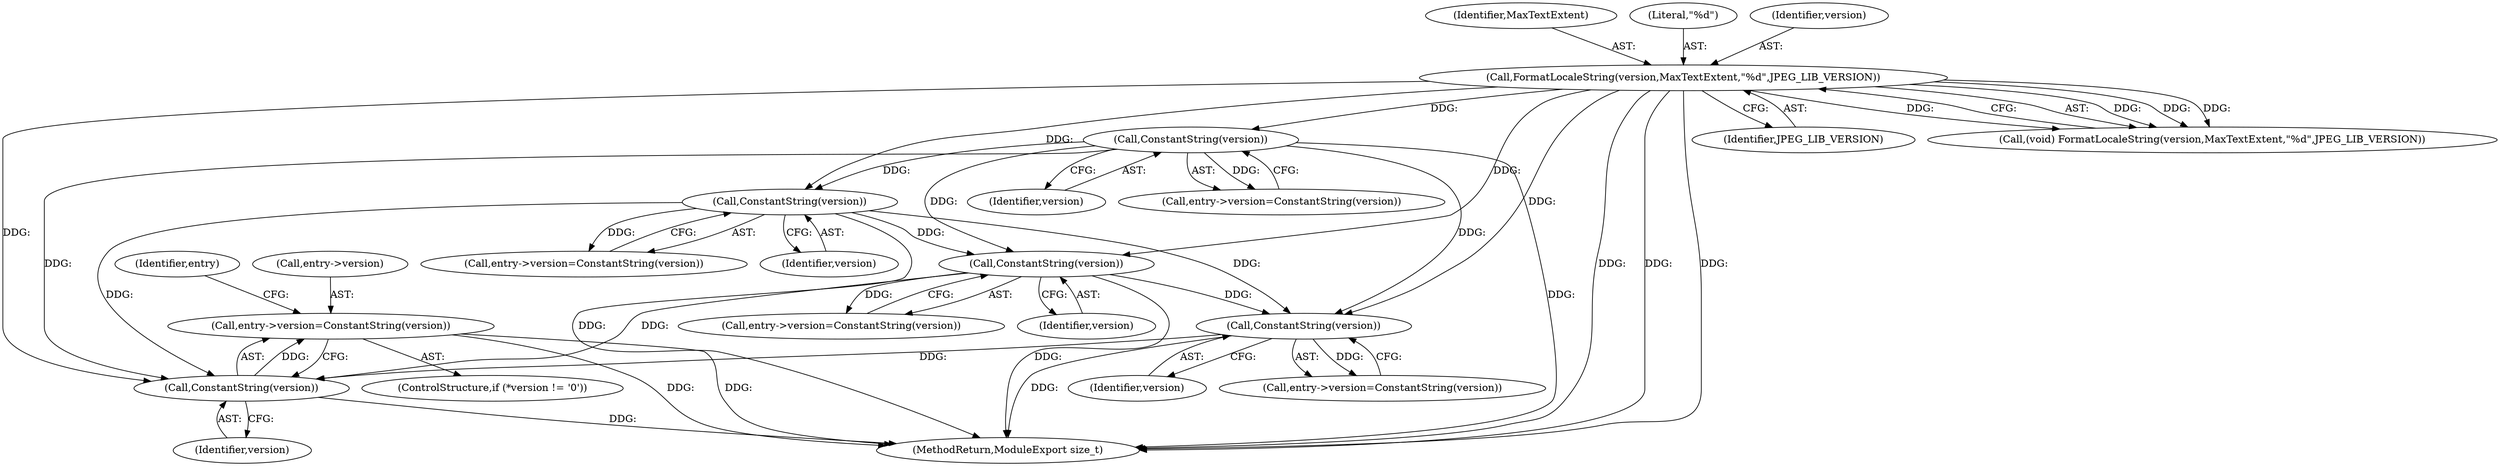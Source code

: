digraph "0_ImageMagick_948356eec65aea91995d4b7cc487d197d2c5f602_0@pointer" {
"1000442" [label="(Call,entry->version=ConstantString(version))"];
"1000446" [label="(Call,ConstantString(version))"];
"1000314" [label="(Call,ConstantString(version))"];
"1000175" [label="(Call,ConstantString(version))"];
"1000115" [label="(Call,FormatLocaleString(version,MaxTextExtent,\"%d\",JPEG_LIB_VERSION))"];
"1000248" [label="(Call,ConstantString(version))"];
"1000380" [label="(Call,ConstantString(version))"];
"1000381" [label="(Identifier,version)"];
"1000175" [label="(Call,ConstantString(version))"];
"1000244" [label="(Call,entry->version=ConstantString(version))"];
"1000249" [label="(Identifier,version)"];
"1000117" [label="(Identifier,MaxTextExtent)"];
"1000119" [label="(Identifier,JPEG_LIB_VERSION)"];
"1000314" [label="(Call,ConstantString(version))"];
"1000315" [label="(Identifier,version)"];
"1000443" [label="(Call,entry->version)"];
"1000115" [label="(Call,FormatLocaleString(version,MaxTextExtent,\"%d\",JPEG_LIB_VERSION))"];
"1000118" [label="(Literal,\"%d\")"];
"1000466" [label="(MethodReturn,ModuleExport size_t)"];
"1000176" [label="(Identifier,version)"];
"1000447" [label="(Identifier,version)"];
"1000113" [label="(Call,(void) FormatLocaleString(version,MaxTextExtent,\"%d\",JPEG_LIB_VERSION))"];
"1000310" [label="(Call,entry->version=ConstantString(version))"];
"1000442" [label="(Call,entry->version=ConstantString(version))"];
"1000376" [label="(Call,entry->version=ConstantString(version))"];
"1000450" [label="(Identifier,entry)"];
"1000437" [label="(ControlStructure,if (*version != '\0'))"];
"1000116" [label="(Identifier,version)"];
"1000248" [label="(Call,ConstantString(version))"];
"1000171" [label="(Call,entry->version=ConstantString(version))"];
"1000380" [label="(Call,ConstantString(version))"];
"1000446" [label="(Call,ConstantString(version))"];
"1000442" -> "1000437"  [label="AST: "];
"1000442" -> "1000446"  [label="CFG: "];
"1000443" -> "1000442"  [label="AST: "];
"1000446" -> "1000442"  [label="AST: "];
"1000450" -> "1000442"  [label="CFG: "];
"1000442" -> "1000466"  [label="DDG: "];
"1000442" -> "1000466"  [label="DDG: "];
"1000446" -> "1000442"  [label="DDG: "];
"1000446" -> "1000447"  [label="CFG: "];
"1000447" -> "1000446"  [label="AST: "];
"1000446" -> "1000466"  [label="DDG: "];
"1000314" -> "1000446"  [label="DDG: "];
"1000175" -> "1000446"  [label="DDG: "];
"1000248" -> "1000446"  [label="DDG: "];
"1000380" -> "1000446"  [label="DDG: "];
"1000115" -> "1000446"  [label="DDG: "];
"1000314" -> "1000310"  [label="AST: "];
"1000314" -> "1000315"  [label="CFG: "];
"1000315" -> "1000314"  [label="AST: "];
"1000310" -> "1000314"  [label="CFG: "];
"1000314" -> "1000466"  [label="DDG: "];
"1000314" -> "1000310"  [label="DDG: "];
"1000175" -> "1000314"  [label="DDG: "];
"1000115" -> "1000314"  [label="DDG: "];
"1000248" -> "1000314"  [label="DDG: "];
"1000314" -> "1000380"  [label="DDG: "];
"1000175" -> "1000171"  [label="AST: "];
"1000175" -> "1000176"  [label="CFG: "];
"1000176" -> "1000175"  [label="AST: "];
"1000171" -> "1000175"  [label="CFG: "];
"1000175" -> "1000466"  [label="DDG: "];
"1000175" -> "1000171"  [label="DDG: "];
"1000115" -> "1000175"  [label="DDG: "];
"1000175" -> "1000248"  [label="DDG: "];
"1000175" -> "1000380"  [label="DDG: "];
"1000115" -> "1000113"  [label="AST: "];
"1000115" -> "1000119"  [label="CFG: "];
"1000116" -> "1000115"  [label="AST: "];
"1000117" -> "1000115"  [label="AST: "];
"1000118" -> "1000115"  [label="AST: "];
"1000119" -> "1000115"  [label="AST: "];
"1000113" -> "1000115"  [label="CFG: "];
"1000115" -> "1000466"  [label="DDG: "];
"1000115" -> "1000466"  [label="DDG: "];
"1000115" -> "1000466"  [label="DDG: "];
"1000115" -> "1000113"  [label="DDG: "];
"1000115" -> "1000113"  [label="DDG: "];
"1000115" -> "1000113"  [label="DDG: "];
"1000115" -> "1000113"  [label="DDG: "];
"1000115" -> "1000248"  [label="DDG: "];
"1000115" -> "1000380"  [label="DDG: "];
"1000248" -> "1000244"  [label="AST: "];
"1000248" -> "1000249"  [label="CFG: "];
"1000249" -> "1000248"  [label="AST: "];
"1000244" -> "1000248"  [label="CFG: "];
"1000248" -> "1000466"  [label="DDG: "];
"1000248" -> "1000244"  [label="DDG: "];
"1000248" -> "1000380"  [label="DDG: "];
"1000380" -> "1000376"  [label="AST: "];
"1000380" -> "1000381"  [label="CFG: "];
"1000381" -> "1000380"  [label="AST: "];
"1000376" -> "1000380"  [label="CFG: "];
"1000380" -> "1000466"  [label="DDG: "];
"1000380" -> "1000376"  [label="DDG: "];
}
